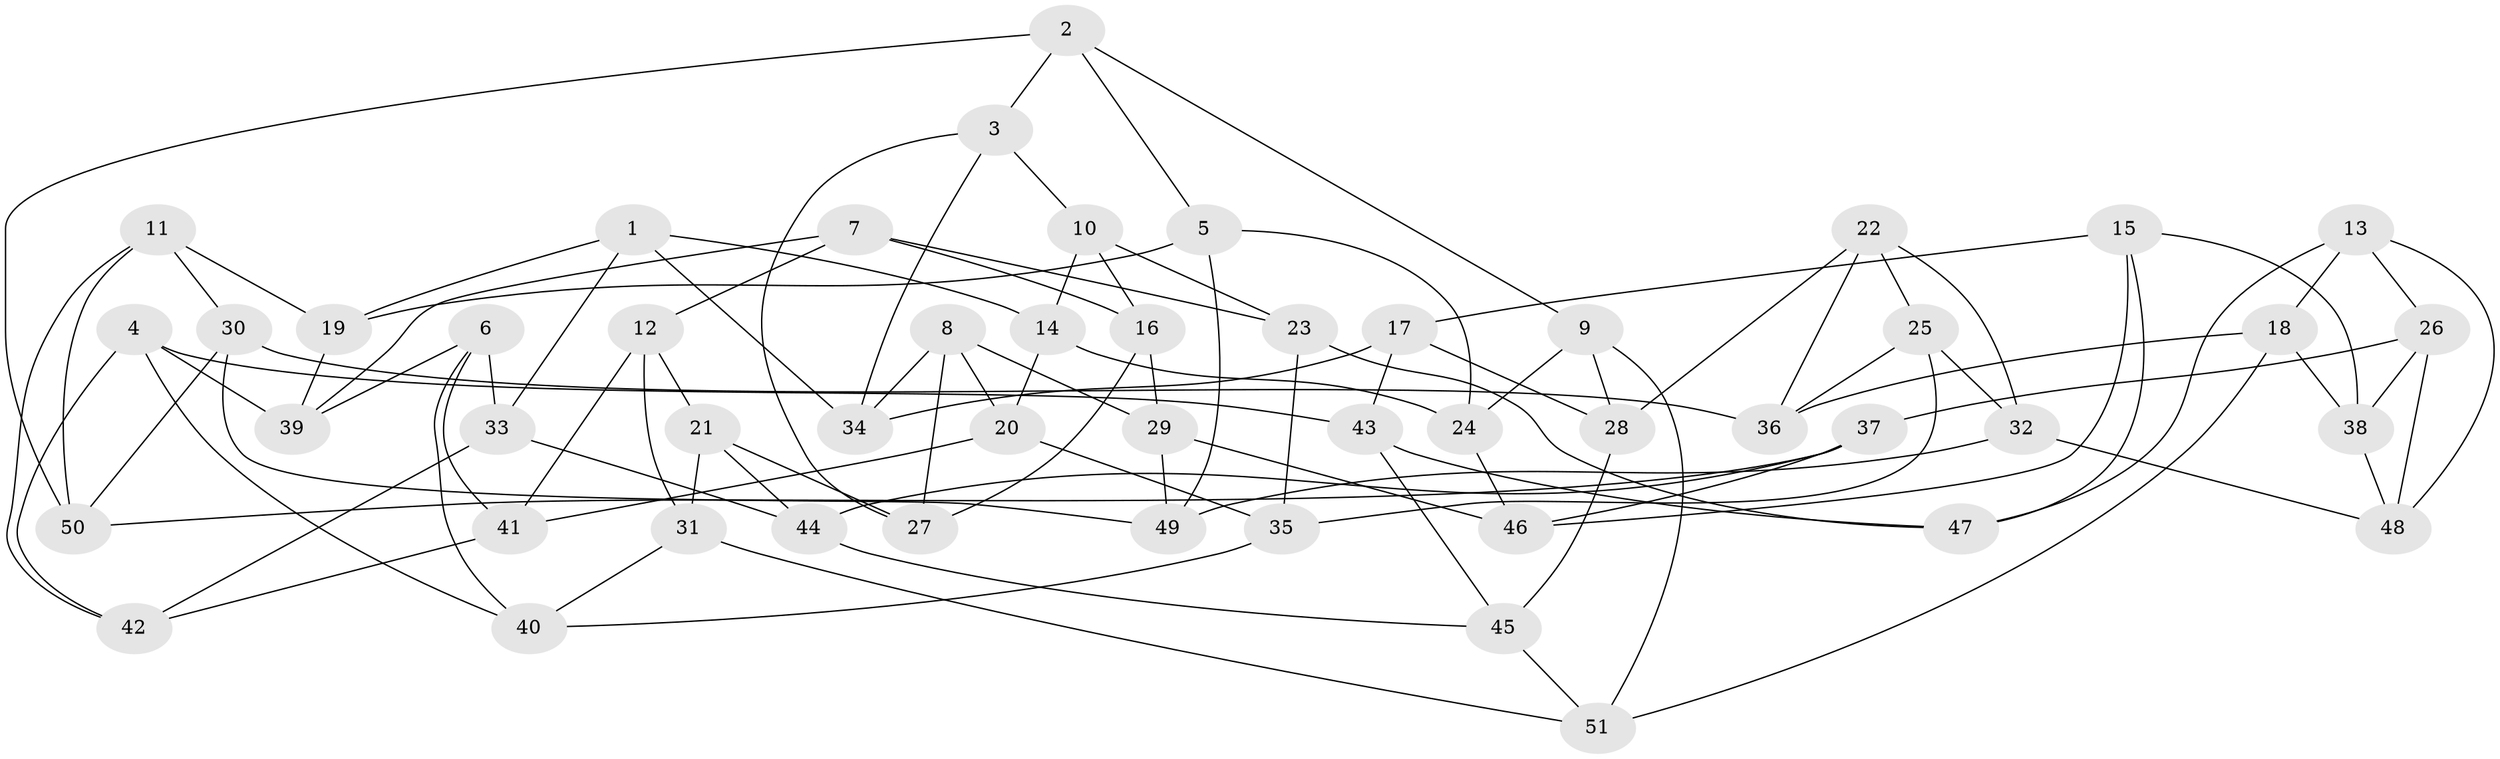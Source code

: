 // Generated by graph-tools (version 1.1) at 2025/26/03/09/25 03:26:52]
// undirected, 51 vertices, 102 edges
graph export_dot {
graph [start="1"]
  node [color=gray90,style=filled];
  1;
  2;
  3;
  4;
  5;
  6;
  7;
  8;
  9;
  10;
  11;
  12;
  13;
  14;
  15;
  16;
  17;
  18;
  19;
  20;
  21;
  22;
  23;
  24;
  25;
  26;
  27;
  28;
  29;
  30;
  31;
  32;
  33;
  34;
  35;
  36;
  37;
  38;
  39;
  40;
  41;
  42;
  43;
  44;
  45;
  46;
  47;
  48;
  49;
  50;
  51;
  1 -- 14;
  1 -- 33;
  1 -- 19;
  1 -- 34;
  2 -- 50;
  2 -- 5;
  2 -- 9;
  2 -- 3;
  3 -- 34;
  3 -- 10;
  3 -- 27;
  4 -- 39;
  4 -- 42;
  4 -- 40;
  4 -- 43;
  5 -- 19;
  5 -- 49;
  5 -- 24;
  6 -- 40;
  6 -- 33;
  6 -- 41;
  6 -- 39;
  7 -- 39;
  7 -- 16;
  7 -- 23;
  7 -- 12;
  8 -- 34;
  8 -- 20;
  8 -- 29;
  8 -- 27;
  9 -- 24;
  9 -- 51;
  9 -- 28;
  10 -- 16;
  10 -- 23;
  10 -- 14;
  11 -- 50;
  11 -- 42;
  11 -- 19;
  11 -- 30;
  12 -- 31;
  12 -- 21;
  12 -- 41;
  13 -- 26;
  13 -- 47;
  13 -- 18;
  13 -- 48;
  14 -- 20;
  14 -- 24;
  15 -- 47;
  15 -- 46;
  15 -- 38;
  15 -- 17;
  16 -- 27;
  16 -- 29;
  17 -- 34;
  17 -- 28;
  17 -- 43;
  18 -- 38;
  18 -- 51;
  18 -- 36;
  19 -- 39;
  20 -- 35;
  20 -- 41;
  21 -- 31;
  21 -- 27;
  21 -- 44;
  22 -- 36;
  22 -- 32;
  22 -- 28;
  22 -- 25;
  23 -- 35;
  23 -- 47;
  24 -- 46;
  25 -- 36;
  25 -- 35;
  25 -- 32;
  26 -- 48;
  26 -- 37;
  26 -- 38;
  28 -- 45;
  29 -- 49;
  29 -- 46;
  30 -- 49;
  30 -- 36;
  30 -- 50;
  31 -- 40;
  31 -- 51;
  32 -- 49;
  32 -- 48;
  33 -- 44;
  33 -- 42;
  35 -- 40;
  37 -- 44;
  37 -- 50;
  37 -- 46;
  38 -- 48;
  41 -- 42;
  43 -- 45;
  43 -- 47;
  44 -- 45;
  45 -- 51;
}
